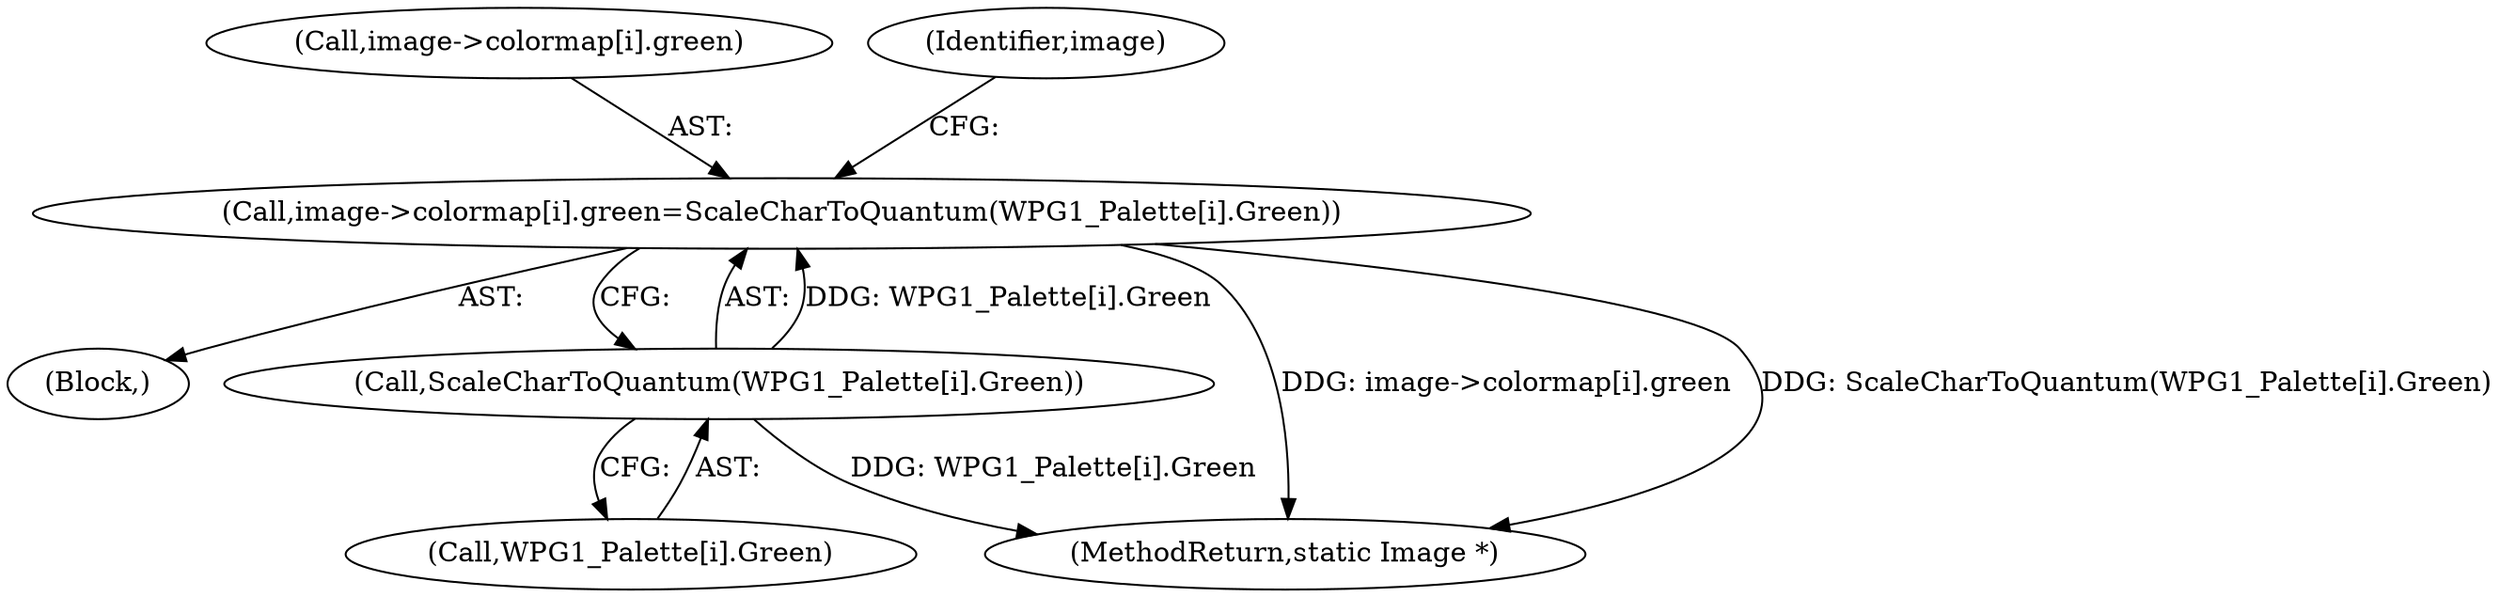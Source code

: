 digraph "0_ImageMagick_aecd0ada163a4d6c769cec178955d5f3e9316f2f_1@array" {
"1000867" [label="(Call,image->colormap[i].green=ScaleCharToQuantum(WPG1_Palette[i].Green))"];
"1000875" [label="(Call,ScaleCharToQuantum(WPG1_Palette[i].Green))"];
"1000868" [label="(Call,image->colormap[i].green)"];
"1000885" [label="(Identifier,image)"];
"1000867" [label="(Call,image->colormap[i].green=ScaleCharToQuantum(WPG1_Palette[i].Green))"];
"1000875" [label="(Call,ScaleCharToQuantum(WPG1_Palette[i].Green))"];
"1000852" [label="(Block,)"];
"1001942" [label="(MethodReturn,static Image *)"];
"1000876" [label="(Call,WPG1_Palette[i].Green)"];
"1000867" -> "1000852"  [label="AST: "];
"1000867" -> "1000875"  [label="CFG: "];
"1000868" -> "1000867"  [label="AST: "];
"1000875" -> "1000867"  [label="AST: "];
"1000885" -> "1000867"  [label="CFG: "];
"1000867" -> "1001942"  [label="DDG: image->colormap[i].green"];
"1000867" -> "1001942"  [label="DDG: ScaleCharToQuantum(WPG1_Palette[i].Green)"];
"1000875" -> "1000867"  [label="DDG: WPG1_Palette[i].Green"];
"1000875" -> "1000876"  [label="CFG: "];
"1000876" -> "1000875"  [label="AST: "];
"1000875" -> "1001942"  [label="DDG: WPG1_Palette[i].Green"];
}

